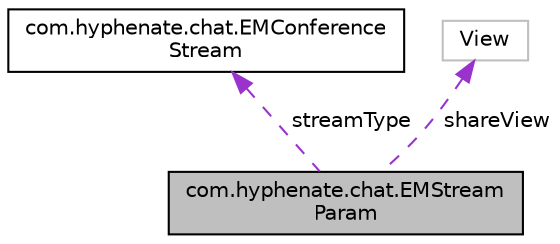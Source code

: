 digraph "com.hyphenate.chat.EMStreamParam"
{
  edge [fontname="Helvetica",fontsize="10",labelfontname="Helvetica",labelfontsize="10"];
  node [fontname="Helvetica",fontsize="10",shape=record];
  Node1 [label="com.hyphenate.chat.EMStream\lParam",height=0.2,width=0.4,color="black", fillcolor="grey75", style="filled", fontcolor="black"];
  Node2 -> Node1 [dir="back",color="darkorchid3",fontsize="10",style="dashed",label=" streamType" ,fontname="Helvetica"];
  Node2 [label="com.hyphenate.chat.EMConference\lStream",height=0.2,width=0.4,color="black", fillcolor="white", style="filled",URL="$classcom_1_1hyphenate_1_1chat_1_1EMConferenceStream.html"];
  Node3 -> Node1 [dir="back",color="darkorchid3",fontsize="10",style="dashed",label=" shareView" ,fontname="Helvetica"];
  Node3 [label="View",height=0.2,width=0.4,color="grey75", fillcolor="white", style="filled"];
}
